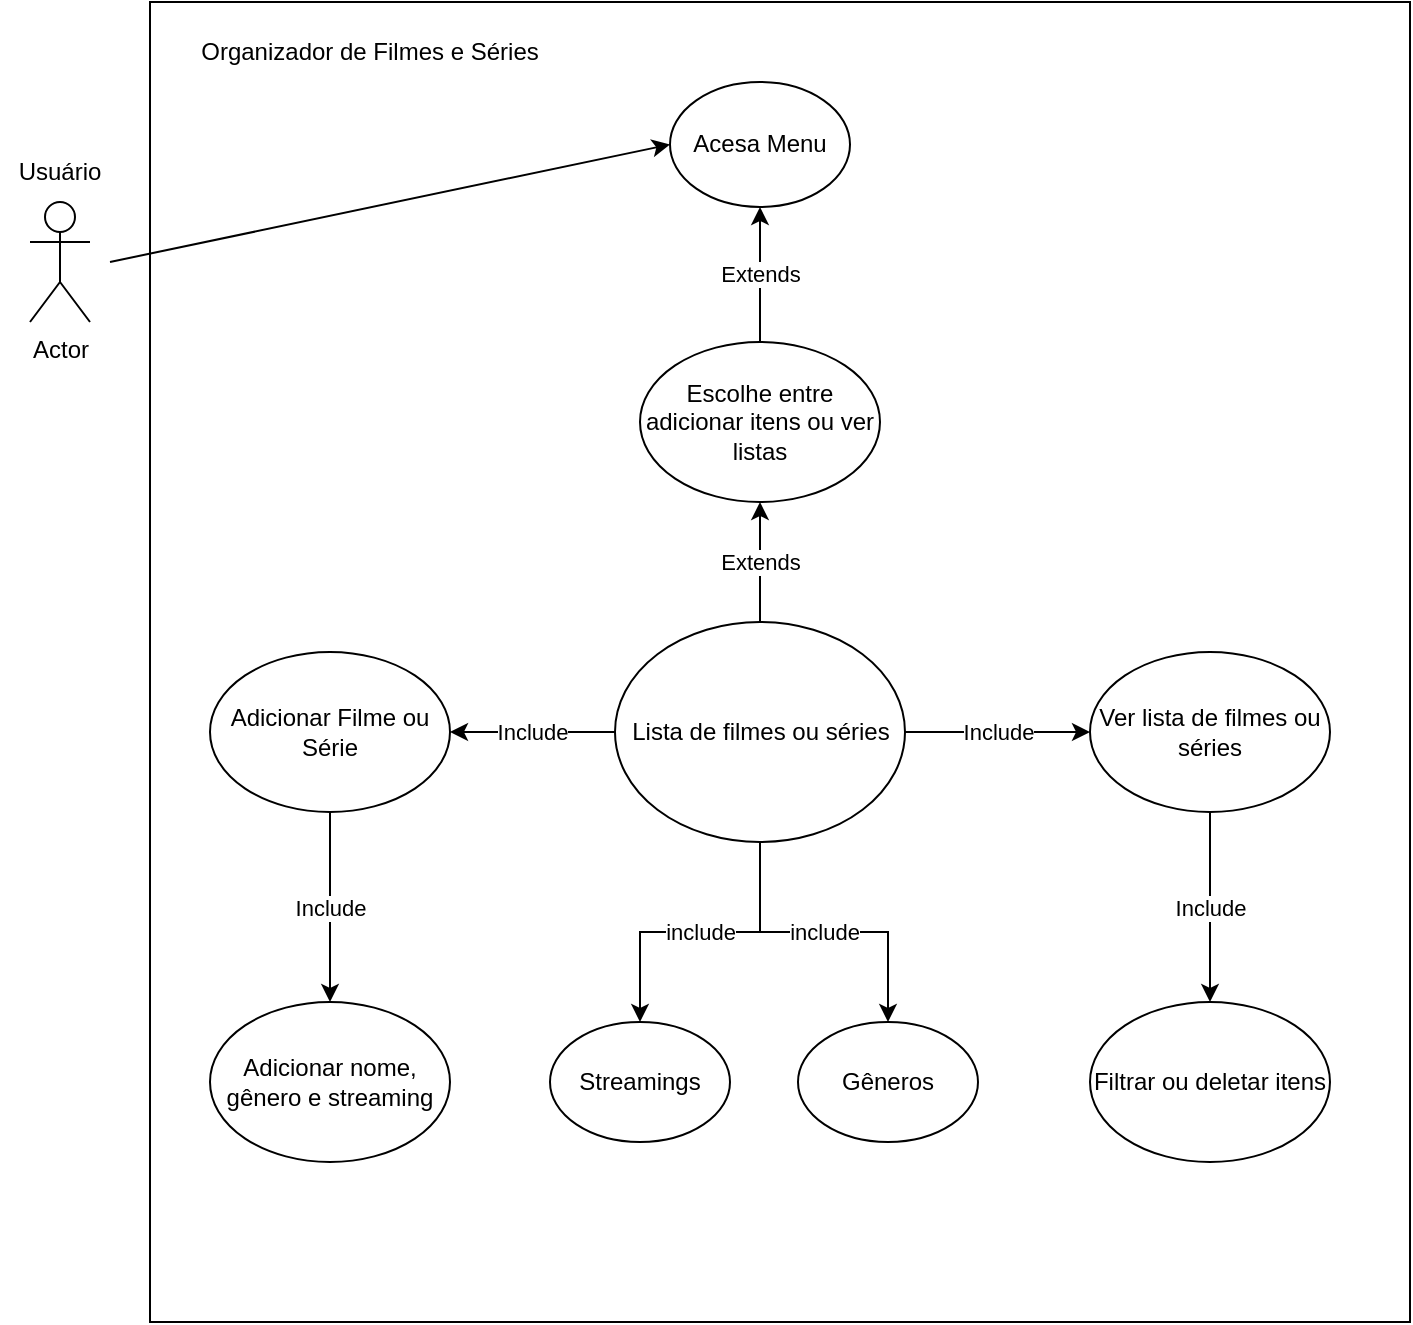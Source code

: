 <mxfile version="20.8.5" type="device"><diagram id="8EARVeoynaEoiTyTWN2P" name="Página-1"><mxGraphModel dx="922" dy="462" grid="1" gridSize="10" guides="1" tooltips="1" connect="1" arrows="1" fold="1" page="1" pageScale="1" pageWidth="827" pageHeight="1169" math="0" shadow="0"><root><mxCell id="0"/><mxCell id="1" parent="0"/><mxCell id="fHShlqfOvAps_d2ESi9o-2" value="" style="rounded=0;whiteSpace=wrap;html=1;movable=0;resizable=0;rotatable=0;deletable=0;editable=0;connectable=0;" vertex="1" parent="1"><mxGeometry x="90" y="30" width="630" height="660" as="geometry"/></mxCell><mxCell id="fHShlqfOvAps_d2ESi9o-3" value="Actor" style="shape=umlActor;verticalLabelPosition=bottom;verticalAlign=top;html=1;outlineConnect=0;movable=0;resizable=0;rotatable=0;deletable=0;editable=0;connectable=0;" vertex="1" parent="1"><mxGeometry x="30" y="130" width="30" height="60" as="geometry"/></mxCell><mxCell id="fHShlqfOvAps_d2ESi9o-4" value="&lt;div&gt;Usuário&lt;/div&gt;" style="text;html=1;strokeColor=none;fillColor=none;align=center;verticalAlign=middle;whiteSpace=wrap;rounded=0;movable=0;resizable=0;rotatable=0;deletable=0;editable=0;connectable=0;" vertex="1" parent="1"><mxGeometry x="15" y="100" width="60" height="30" as="geometry"/></mxCell><mxCell id="fHShlqfOvAps_d2ESi9o-5" value="Organizador de Filmes e Séries" style="text;html=1;strokeColor=none;fillColor=none;align=center;verticalAlign=middle;whiteSpace=wrap;rounded=0;movable=0;resizable=0;rotatable=0;deletable=0;editable=0;connectable=0;" vertex="1" parent="1"><mxGeometry x="90" y="40" width="220" height="30" as="geometry"/></mxCell><mxCell id="fHShlqfOvAps_d2ESi9o-7" value="&lt;div&gt;Acesa Menu&lt;/div&gt;" style="ellipse;whiteSpace=wrap;html=1;movable=1;resizable=1;rotatable=1;deletable=1;editable=1;connectable=1;" vertex="1" parent="1"><mxGeometry x="350" y="70" width="90" height="62.5" as="geometry"/></mxCell><mxCell id="fHShlqfOvAps_d2ESi9o-9" value="&lt;div&gt;Escolhe entre adicionar itens ou ver listas&lt;/div&gt;" style="ellipse;whiteSpace=wrap;html=1;" vertex="1" parent="1"><mxGeometry x="335" y="200" width="120" height="80" as="geometry"/></mxCell><mxCell id="fHShlqfOvAps_d2ESi9o-12" value="&lt;div&gt;Adicionar Filme ou Série&lt;/div&gt;" style="ellipse;whiteSpace=wrap;html=1;" vertex="1" parent="1"><mxGeometry x="120" y="355" width="120" height="80" as="geometry"/></mxCell><mxCell id="fHShlqfOvAps_d2ESi9o-13" value="Ver lista de filmes ou séries" style="ellipse;whiteSpace=wrap;html=1;" vertex="1" parent="1"><mxGeometry x="560" y="355" width="120" height="80" as="geometry"/></mxCell><mxCell id="fHShlqfOvAps_d2ESi9o-16" value="" style="endArrow=classic;html=1;rounded=0;entryX=0;entryY=0.5;entryDx=0;entryDy=0;" edge="1" parent="1" target="fHShlqfOvAps_d2ESi9o-7"><mxGeometry width="50" height="50" relative="1" as="geometry"><mxPoint x="70" y="160" as="sourcePoint"/><mxPoint x="120" y="120" as="targetPoint"/></mxGeometry></mxCell><mxCell id="fHShlqfOvAps_d2ESi9o-17" value="" style="endArrow=classic;html=1;rounded=0;entryX=0.5;entryY=1;entryDx=0;entryDy=0;exitX=0.5;exitY=0;exitDx=0;exitDy=0;" edge="1" parent="1" source="fHShlqfOvAps_d2ESi9o-9" target="fHShlqfOvAps_d2ESi9o-7"><mxGeometry relative="1" as="geometry"><mxPoint x="320" y="160" as="sourcePoint"/><mxPoint x="350" y="170" as="targetPoint"/></mxGeometry></mxCell><mxCell id="fHShlqfOvAps_d2ESi9o-18" value="Extends" style="edgeLabel;resizable=0;html=1;align=center;verticalAlign=middle;" connectable="0" vertex="1" parent="fHShlqfOvAps_d2ESi9o-17"><mxGeometry relative="1" as="geometry"/></mxCell><mxCell id="fHShlqfOvAps_d2ESi9o-21" value="" style="endArrow=classic;html=1;rounded=0;exitX=0.5;exitY=0;exitDx=0;exitDy=0;entryX=0.5;entryY=1;entryDx=0;entryDy=0;" edge="1" parent="1" source="fHShlqfOvAps_d2ESi9o-23" target="fHShlqfOvAps_d2ESi9o-9"><mxGeometry relative="1" as="geometry"><mxPoint x="362.574" y="278.284" as="sourcePoint"/><mxPoint x="560" y="250" as="targetPoint"/></mxGeometry></mxCell><mxCell id="fHShlqfOvAps_d2ESi9o-22" value="&lt;div&gt;Extends&lt;/div&gt;" style="edgeLabel;resizable=0;html=1;align=center;verticalAlign=middle;" connectable="0" vertex="1" parent="fHShlqfOvAps_d2ESi9o-21"><mxGeometry relative="1" as="geometry"/></mxCell><mxCell id="fHShlqfOvAps_d2ESi9o-41" value="include" style="edgeStyle=orthogonalEdgeStyle;rounded=0;orthogonalLoop=1;jettySize=auto;html=1;" edge="1" parent="1" source="fHShlqfOvAps_d2ESi9o-23" target="fHShlqfOvAps_d2ESi9o-38"><mxGeometry relative="1" as="geometry"/></mxCell><mxCell id="fHShlqfOvAps_d2ESi9o-42" value="include" style="edgeStyle=orthogonalEdgeStyle;rounded=0;orthogonalLoop=1;jettySize=auto;html=1;" edge="1" parent="1" source="fHShlqfOvAps_d2ESi9o-23" target="fHShlqfOvAps_d2ESi9o-39"><mxGeometry relative="1" as="geometry"/></mxCell><mxCell id="fHShlqfOvAps_d2ESi9o-23" value="Lista de filmes ou séries" style="ellipse;whiteSpace=wrap;html=1;" vertex="1" parent="1"><mxGeometry x="322.5" y="340" width="145" height="110" as="geometry"/></mxCell><mxCell id="fHShlqfOvAps_d2ESi9o-28" value="&lt;div&gt;Filtrar ou deletar itens&lt;/div&gt;" style="ellipse;whiteSpace=wrap;html=1;" vertex="1" parent="1"><mxGeometry x="560" y="530" width="120" height="80" as="geometry"/></mxCell><mxCell id="fHShlqfOvAps_d2ESi9o-29" value="" style="endArrow=classic;html=1;rounded=0;exitX=0.5;exitY=1;exitDx=0;exitDy=0;entryX=0.5;entryY=0;entryDx=0;entryDy=0;" edge="1" parent="1" source="fHShlqfOvAps_d2ESi9o-13" target="fHShlqfOvAps_d2ESi9o-28"><mxGeometry relative="1" as="geometry"><mxPoint x="447.426" y="278.284" as="sourcePoint"/><mxPoint x="550" y="470" as="targetPoint"/></mxGeometry></mxCell><mxCell id="fHShlqfOvAps_d2ESi9o-30" value="Include" style="edgeLabel;resizable=0;html=1;align=center;verticalAlign=middle;" connectable="0" vertex="1" parent="fHShlqfOvAps_d2ESi9o-29"><mxGeometry relative="1" as="geometry"/></mxCell><mxCell id="fHShlqfOvAps_d2ESi9o-31" value="Adicionar nome, gênero e streaming" style="ellipse;whiteSpace=wrap;html=1;" vertex="1" parent="1"><mxGeometry x="120" y="530" width="120" height="80" as="geometry"/></mxCell><mxCell id="fHShlqfOvAps_d2ESi9o-32" value="" style="endArrow=classic;html=1;rounded=0;exitX=0.5;exitY=1;exitDx=0;exitDy=0;entryX=0.5;entryY=0;entryDx=0;entryDy=0;" edge="1" parent="1" source="fHShlqfOvAps_d2ESi9o-12" target="fHShlqfOvAps_d2ESi9o-31"><mxGeometry relative="1" as="geometry"><mxPoint x="77.426" y="303.284" as="sourcePoint"/><mxPoint x="220" y="480" as="targetPoint"/></mxGeometry></mxCell><mxCell id="fHShlqfOvAps_d2ESi9o-33" value="Include" style="edgeLabel;resizable=0;html=1;align=center;verticalAlign=middle;" connectable="0" vertex="1" parent="fHShlqfOvAps_d2ESi9o-32"><mxGeometry relative="1" as="geometry"/></mxCell><mxCell id="fHShlqfOvAps_d2ESi9o-34" value="" style="endArrow=classic;html=1;rounded=0;entryX=1;entryY=0.5;entryDx=0;entryDy=0;exitX=0;exitY=0.5;exitDx=0;exitDy=0;" edge="1" parent="1" source="fHShlqfOvAps_d2ESi9o-23" target="fHShlqfOvAps_d2ESi9o-12"><mxGeometry relative="1" as="geometry"><mxPoint x="190" y="540" as="sourcePoint"/><mxPoint x="190" y="445" as="targetPoint"/></mxGeometry></mxCell><mxCell id="fHShlqfOvAps_d2ESi9o-35" value="Include" style="edgeLabel;resizable=0;html=1;align=center;verticalAlign=middle;" connectable="0" vertex="1" parent="fHShlqfOvAps_d2ESi9o-34"><mxGeometry relative="1" as="geometry"/></mxCell><mxCell id="fHShlqfOvAps_d2ESi9o-36" value="" style="endArrow=classic;html=1;rounded=0;entryX=0;entryY=0.5;entryDx=0;entryDy=0;exitX=1;exitY=0.5;exitDx=0;exitDy=0;" edge="1" parent="1" source="fHShlqfOvAps_d2ESi9o-23" target="fHShlqfOvAps_d2ESi9o-13"><mxGeometry relative="1" as="geometry"><mxPoint x="363.912" y="525.975" as="sourcePoint"/><mxPoint x="250" y="405" as="targetPoint"/></mxGeometry></mxCell><mxCell id="fHShlqfOvAps_d2ESi9o-37" value="Include" style="edgeLabel;resizable=0;html=1;align=center;verticalAlign=middle;" connectable="0" vertex="1" parent="fHShlqfOvAps_d2ESi9o-36"><mxGeometry relative="1" as="geometry"/></mxCell><mxCell id="fHShlqfOvAps_d2ESi9o-38" value="Streamings" style="ellipse;whiteSpace=wrap;html=1;" vertex="1" parent="1"><mxGeometry x="290" y="540" width="90" height="60" as="geometry"/></mxCell><mxCell id="fHShlqfOvAps_d2ESi9o-39" value="Gêneros" style="ellipse;whiteSpace=wrap;html=1;" vertex="1" parent="1"><mxGeometry x="414" y="540" width="90" height="60" as="geometry"/></mxCell></root></mxGraphModel></diagram></mxfile>